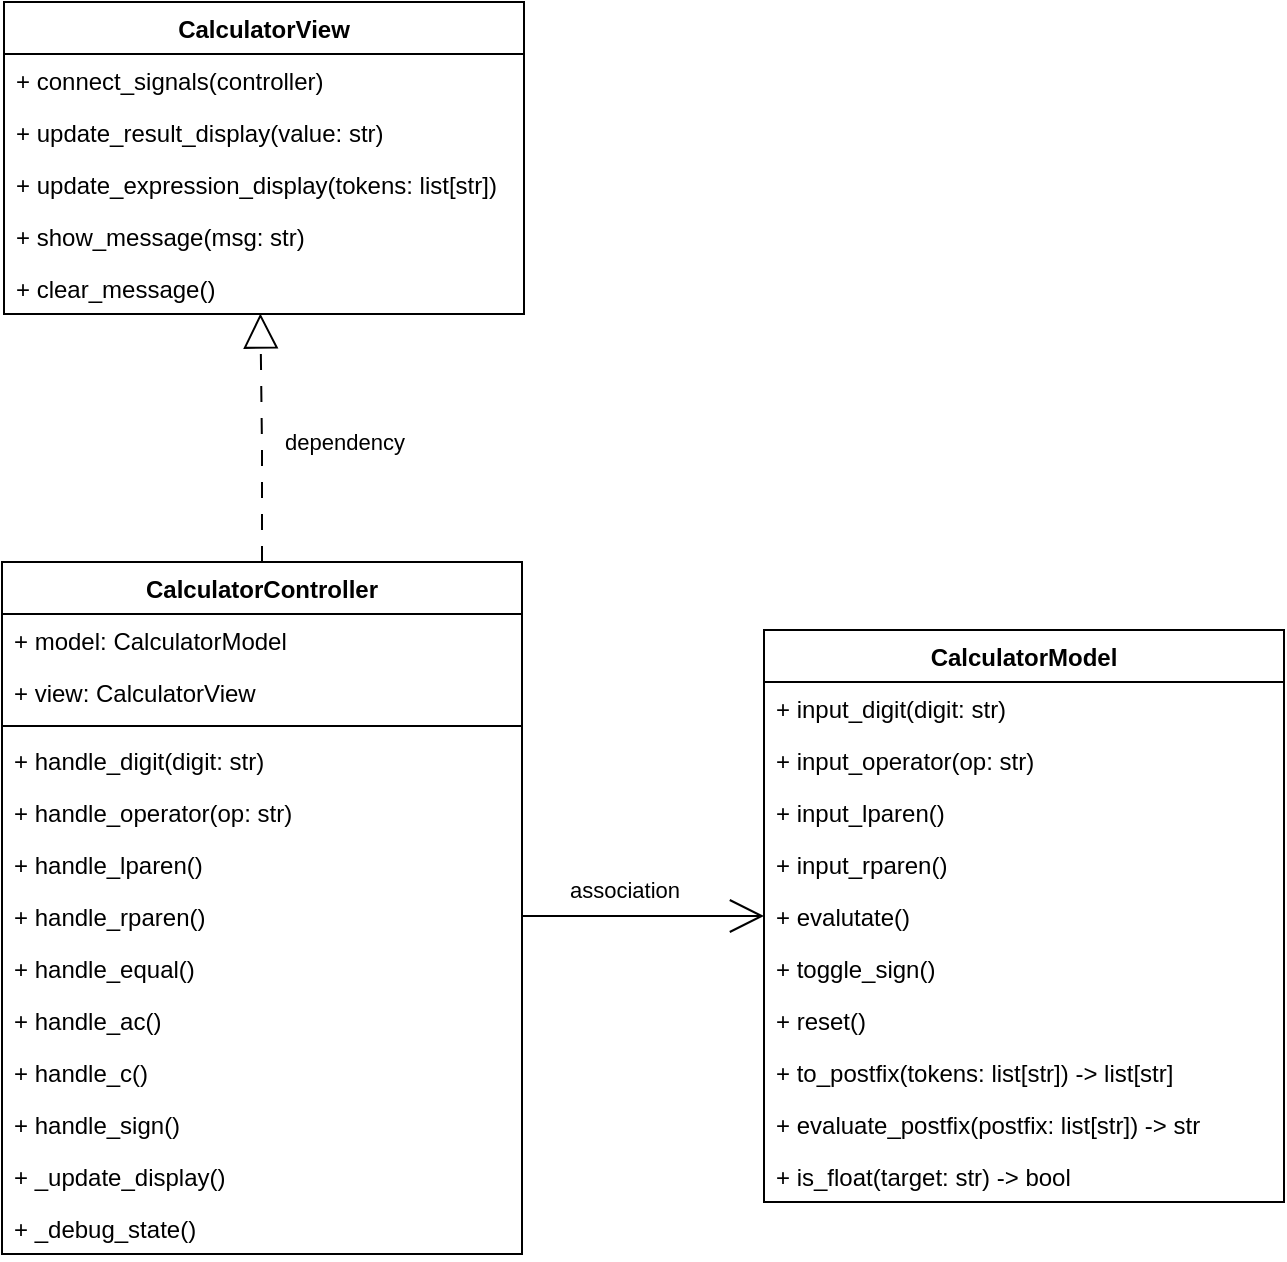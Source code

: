 <mxfile version="26.2.2">
  <diagram id="C5RBs43oDa-KdzZeNtuy" name="Page-1">
    <mxGraphModel dx="669" dy="1250" grid="1" gridSize="10" guides="1" tooltips="1" connect="1" arrows="1" fold="1" page="1" pageScale="1" pageWidth="1169" pageHeight="827" math="0" shadow="0">
      <root>
        <mxCell id="WIyWlLk6GJQsqaUBKTNV-0" />
        <mxCell id="WIyWlLk6GJQsqaUBKTNV-1" parent="WIyWlLk6GJQsqaUBKTNV-0" />
        <mxCell id="167fKJbKGNWoRpcXWuf1-0" value="CalculatorView" style="swimlane;fontStyle=1;align=center;verticalAlign=top;childLayout=stackLayout;horizontal=1;startSize=26;horizontalStack=0;resizeParent=1;resizeParentMax=0;resizeLast=0;collapsible=1;marginBottom=0;whiteSpace=wrap;html=1;" vertex="1" parent="WIyWlLk6GJQsqaUBKTNV-1">
          <mxGeometry x="180" y="120" width="260" height="156" as="geometry" />
        </mxCell>
        <mxCell id="167fKJbKGNWoRpcXWuf1-10" value="+ connect_signals(controller)" style="text;strokeColor=none;fillColor=none;align=left;verticalAlign=top;spacingLeft=4;spacingRight=4;overflow=hidden;rotatable=0;points=[[0,0.5],[1,0.5]];portConstraint=eastwest;whiteSpace=wrap;html=1;" vertex="1" parent="167fKJbKGNWoRpcXWuf1-0">
          <mxGeometry y="26" width="260" height="26" as="geometry" />
        </mxCell>
        <mxCell id="167fKJbKGNWoRpcXWuf1-12" value="+ update_result_display(value: str)" style="text;strokeColor=none;fillColor=none;align=left;verticalAlign=top;spacingLeft=4;spacingRight=4;overflow=hidden;rotatable=0;points=[[0,0.5],[1,0.5]];portConstraint=eastwest;whiteSpace=wrap;html=1;" vertex="1" parent="167fKJbKGNWoRpcXWuf1-0">
          <mxGeometry y="52" width="260" height="26" as="geometry" />
        </mxCell>
        <mxCell id="167fKJbKGNWoRpcXWuf1-13" value="+ update_expression_display(tokens: list[str])" style="text;strokeColor=none;fillColor=none;align=left;verticalAlign=top;spacingLeft=4;spacingRight=4;overflow=hidden;rotatable=0;points=[[0,0.5],[1,0.5]];portConstraint=eastwest;whiteSpace=wrap;html=1;" vertex="1" parent="167fKJbKGNWoRpcXWuf1-0">
          <mxGeometry y="78" width="260" height="26" as="geometry" />
        </mxCell>
        <mxCell id="167fKJbKGNWoRpcXWuf1-14" value="+ show_message(msg: str)" style="text;strokeColor=none;fillColor=none;align=left;verticalAlign=top;spacingLeft=4;spacingRight=4;overflow=hidden;rotatable=0;points=[[0,0.5],[1,0.5]];portConstraint=eastwest;whiteSpace=wrap;html=1;" vertex="1" parent="167fKJbKGNWoRpcXWuf1-0">
          <mxGeometry y="104" width="260" height="26" as="geometry" />
        </mxCell>
        <mxCell id="167fKJbKGNWoRpcXWuf1-11" value="+ clear_message()" style="text;strokeColor=none;fillColor=none;align=left;verticalAlign=top;spacingLeft=4;spacingRight=4;overflow=hidden;rotatable=0;points=[[0,0.5],[1,0.5]];portConstraint=eastwest;whiteSpace=wrap;html=1;" vertex="1" parent="167fKJbKGNWoRpcXWuf1-0">
          <mxGeometry y="130" width="260" height="26" as="geometry" />
        </mxCell>
        <mxCell id="167fKJbKGNWoRpcXWuf1-5" value="CalculatorController" style="swimlane;fontStyle=1;align=center;verticalAlign=top;childLayout=stackLayout;horizontal=1;startSize=26;horizontalStack=0;resizeParent=1;resizeParentMax=0;resizeLast=0;collapsible=1;marginBottom=0;whiteSpace=wrap;html=1;" vertex="1" parent="WIyWlLk6GJQsqaUBKTNV-1">
          <mxGeometry x="179" y="400" width="260" height="346" as="geometry" />
        </mxCell>
        <mxCell id="167fKJbKGNWoRpcXWuf1-6" value="+ model: CalculatorModel" style="text;strokeColor=none;fillColor=none;align=left;verticalAlign=top;spacingLeft=4;spacingRight=4;overflow=hidden;rotatable=0;points=[[0,0.5],[1,0.5]];portConstraint=eastwest;whiteSpace=wrap;html=1;" vertex="1" parent="167fKJbKGNWoRpcXWuf1-5">
          <mxGeometry y="26" width="260" height="26" as="geometry" />
        </mxCell>
        <mxCell id="167fKJbKGNWoRpcXWuf1-9" value="+ view: CalculatorView" style="text;strokeColor=none;fillColor=none;align=left;verticalAlign=top;spacingLeft=4;spacingRight=4;overflow=hidden;rotatable=0;points=[[0,0.5],[1,0.5]];portConstraint=eastwest;whiteSpace=wrap;html=1;" vertex="1" parent="167fKJbKGNWoRpcXWuf1-5">
          <mxGeometry y="52" width="260" height="26" as="geometry" />
        </mxCell>
        <mxCell id="167fKJbKGNWoRpcXWuf1-7" value="" style="line;strokeWidth=1;fillColor=none;align=left;verticalAlign=middle;spacingTop=-1;spacingLeft=3;spacingRight=3;rotatable=0;labelPosition=right;points=[];portConstraint=eastwest;strokeColor=inherit;" vertex="1" parent="167fKJbKGNWoRpcXWuf1-5">
          <mxGeometry y="78" width="260" height="8" as="geometry" />
        </mxCell>
        <mxCell id="167fKJbKGNWoRpcXWuf1-8" value="+ handle_digit(digit: str)" style="text;strokeColor=none;fillColor=none;align=left;verticalAlign=top;spacingLeft=4;spacingRight=4;overflow=hidden;rotatable=0;points=[[0,0.5],[1,0.5]];portConstraint=eastwest;whiteSpace=wrap;html=1;" vertex="1" parent="167fKJbKGNWoRpcXWuf1-5">
          <mxGeometry y="86" width="260" height="26" as="geometry" />
        </mxCell>
        <mxCell id="167fKJbKGNWoRpcXWuf1-17" value="+ handle_operator(op: str)" style="text;strokeColor=none;fillColor=none;align=left;verticalAlign=top;spacingLeft=4;spacingRight=4;overflow=hidden;rotatable=0;points=[[0,0.5],[1,0.5]];portConstraint=eastwest;whiteSpace=wrap;html=1;" vertex="1" parent="167fKJbKGNWoRpcXWuf1-5">
          <mxGeometry y="112" width="260" height="26" as="geometry" />
        </mxCell>
        <mxCell id="167fKJbKGNWoRpcXWuf1-18" value="+ handle_lparen()" style="text;strokeColor=none;fillColor=none;align=left;verticalAlign=top;spacingLeft=4;spacingRight=4;overflow=hidden;rotatable=0;points=[[0,0.5],[1,0.5]];portConstraint=eastwest;whiteSpace=wrap;html=1;" vertex="1" parent="167fKJbKGNWoRpcXWuf1-5">
          <mxGeometry y="138" width="260" height="26" as="geometry" />
        </mxCell>
        <mxCell id="167fKJbKGNWoRpcXWuf1-16" value="+ handle_rparen()" style="text;strokeColor=none;fillColor=none;align=left;verticalAlign=top;spacingLeft=4;spacingRight=4;overflow=hidden;rotatable=0;points=[[0,0.5],[1,0.5]];portConstraint=eastwest;whiteSpace=wrap;html=1;" vertex="1" parent="167fKJbKGNWoRpcXWuf1-5">
          <mxGeometry y="164" width="260" height="26" as="geometry" />
        </mxCell>
        <mxCell id="167fKJbKGNWoRpcXWuf1-15" value="+ handle_equal()" style="text;strokeColor=none;fillColor=none;align=left;verticalAlign=top;spacingLeft=4;spacingRight=4;overflow=hidden;rotatable=0;points=[[0,0.5],[1,0.5]];portConstraint=eastwest;whiteSpace=wrap;html=1;" vertex="1" parent="167fKJbKGNWoRpcXWuf1-5">
          <mxGeometry y="190" width="260" height="26" as="geometry" />
        </mxCell>
        <mxCell id="167fKJbKGNWoRpcXWuf1-21" value="+ handle_ac()" style="text;strokeColor=none;fillColor=none;align=left;verticalAlign=top;spacingLeft=4;spacingRight=4;overflow=hidden;rotatable=0;points=[[0,0.5],[1,0.5]];portConstraint=eastwest;whiteSpace=wrap;html=1;" vertex="1" parent="167fKJbKGNWoRpcXWuf1-5">
          <mxGeometry y="216" width="260" height="26" as="geometry" />
        </mxCell>
        <mxCell id="167fKJbKGNWoRpcXWuf1-20" value="+ handle_c()" style="text;strokeColor=none;fillColor=none;align=left;verticalAlign=top;spacingLeft=4;spacingRight=4;overflow=hidden;rotatable=0;points=[[0,0.5],[1,0.5]];portConstraint=eastwest;whiteSpace=wrap;html=1;" vertex="1" parent="167fKJbKGNWoRpcXWuf1-5">
          <mxGeometry y="242" width="260" height="26" as="geometry" />
        </mxCell>
        <mxCell id="167fKJbKGNWoRpcXWuf1-22" value="+ handle_sign()" style="text;strokeColor=none;fillColor=none;align=left;verticalAlign=top;spacingLeft=4;spacingRight=4;overflow=hidden;rotatable=0;points=[[0,0.5],[1,0.5]];portConstraint=eastwest;whiteSpace=wrap;html=1;" vertex="1" parent="167fKJbKGNWoRpcXWuf1-5">
          <mxGeometry y="268" width="260" height="26" as="geometry" />
        </mxCell>
        <mxCell id="167fKJbKGNWoRpcXWuf1-23" value="+ _update_display()" style="text;strokeColor=none;fillColor=none;align=left;verticalAlign=top;spacingLeft=4;spacingRight=4;overflow=hidden;rotatable=0;points=[[0,0.5],[1,0.5]];portConstraint=eastwest;whiteSpace=wrap;html=1;" vertex="1" parent="167fKJbKGNWoRpcXWuf1-5">
          <mxGeometry y="294" width="260" height="26" as="geometry" />
        </mxCell>
        <mxCell id="167fKJbKGNWoRpcXWuf1-19" value="+ _debug_state()" style="text;strokeColor=none;fillColor=none;align=left;verticalAlign=top;spacingLeft=4;spacingRight=4;overflow=hidden;rotatable=0;points=[[0,0.5],[1,0.5]];portConstraint=eastwest;whiteSpace=wrap;html=1;" vertex="1" parent="167fKJbKGNWoRpcXWuf1-5">
          <mxGeometry y="320" width="260" height="26" as="geometry" />
        </mxCell>
        <mxCell id="167fKJbKGNWoRpcXWuf1-28" value="CalculatorModel" style="swimlane;fontStyle=1;align=center;verticalAlign=top;childLayout=stackLayout;horizontal=1;startSize=26;horizontalStack=0;resizeParent=1;resizeParentMax=0;resizeLast=0;collapsible=1;marginBottom=0;whiteSpace=wrap;html=1;" vertex="1" parent="WIyWlLk6GJQsqaUBKTNV-1">
          <mxGeometry x="560" y="434" width="260" height="286" as="geometry" />
        </mxCell>
        <mxCell id="167fKJbKGNWoRpcXWuf1-31" value="+ input_digit(digit: str)" style="text;strokeColor=none;fillColor=none;align=left;verticalAlign=top;spacingLeft=4;spacingRight=4;overflow=hidden;rotatable=0;points=[[0,0.5],[1,0.5]];portConstraint=eastwest;whiteSpace=wrap;html=1;" vertex="1" parent="167fKJbKGNWoRpcXWuf1-28">
          <mxGeometry y="26" width="260" height="26" as="geometry" />
        </mxCell>
        <mxCell id="167fKJbKGNWoRpcXWuf1-35" value="+ input_operator(op: str)" style="text;strokeColor=none;fillColor=none;align=left;verticalAlign=top;spacingLeft=4;spacingRight=4;overflow=hidden;rotatable=0;points=[[0,0.5],[1,0.5]];portConstraint=eastwest;whiteSpace=wrap;html=1;" vertex="1" parent="167fKJbKGNWoRpcXWuf1-28">
          <mxGeometry y="52" width="260" height="26" as="geometry" />
        </mxCell>
        <mxCell id="167fKJbKGNWoRpcXWuf1-34" value="+ input_lparen()" style="text;strokeColor=none;fillColor=none;align=left;verticalAlign=top;spacingLeft=4;spacingRight=4;overflow=hidden;rotatable=0;points=[[0,0.5],[1,0.5]];portConstraint=eastwest;whiteSpace=wrap;html=1;" vertex="1" parent="167fKJbKGNWoRpcXWuf1-28">
          <mxGeometry y="78" width="260" height="26" as="geometry" />
        </mxCell>
        <mxCell id="167fKJbKGNWoRpcXWuf1-33" value="+ input_rparen()" style="text;strokeColor=none;fillColor=none;align=left;verticalAlign=top;spacingLeft=4;spacingRight=4;overflow=hidden;rotatable=0;points=[[0,0.5],[1,0.5]];portConstraint=eastwest;whiteSpace=wrap;html=1;" vertex="1" parent="167fKJbKGNWoRpcXWuf1-28">
          <mxGeometry y="104" width="260" height="26" as="geometry" />
        </mxCell>
        <mxCell id="167fKJbKGNWoRpcXWuf1-36" value="+ evalutate()" style="text;strokeColor=none;fillColor=none;align=left;verticalAlign=top;spacingLeft=4;spacingRight=4;overflow=hidden;rotatable=0;points=[[0,0.5],[1,0.5]];portConstraint=eastwest;whiteSpace=wrap;html=1;" vertex="1" parent="167fKJbKGNWoRpcXWuf1-28">
          <mxGeometry y="130" width="260" height="26" as="geometry" />
        </mxCell>
        <mxCell id="167fKJbKGNWoRpcXWuf1-38" value="+ toggle_sign()" style="text;strokeColor=none;fillColor=none;align=left;verticalAlign=top;spacingLeft=4;spacingRight=4;overflow=hidden;rotatable=0;points=[[0,0.5],[1,0.5]];portConstraint=eastwest;whiteSpace=wrap;html=1;" vertex="1" parent="167fKJbKGNWoRpcXWuf1-28">
          <mxGeometry y="156" width="260" height="26" as="geometry" />
        </mxCell>
        <mxCell id="167fKJbKGNWoRpcXWuf1-37" value="+ reset()" style="text;strokeColor=none;fillColor=none;align=left;verticalAlign=top;spacingLeft=4;spacingRight=4;overflow=hidden;rotatable=0;points=[[0,0.5],[1,0.5]];portConstraint=eastwest;whiteSpace=wrap;html=1;" vertex="1" parent="167fKJbKGNWoRpcXWuf1-28">
          <mxGeometry y="182" width="260" height="26" as="geometry" />
        </mxCell>
        <mxCell id="167fKJbKGNWoRpcXWuf1-39" value="+ to_postfix(tokens: list[str]) -&amp;gt; list[str]" style="text;strokeColor=none;fillColor=none;align=left;verticalAlign=top;spacingLeft=4;spacingRight=4;overflow=hidden;rotatable=0;points=[[0,0.5],[1,0.5]];portConstraint=eastwest;whiteSpace=wrap;html=1;" vertex="1" parent="167fKJbKGNWoRpcXWuf1-28">
          <mxGeometry y="208" width="260" height="26" as="geometry" />
        </mxCell>
        <mxCell id="167fKJbKGNWoRpcXWuf1-40" value="+ evaluate_postfix(postfix: list[str]) -&amp;gt; str" style="text;strokeColor=none;fillColor=none;align=left;verticalAlign=top;spacingLeft=4;spacingRight=4;overflow=hidden;rotatable=0;points=[[0,0.5],[1,0.5]];portConstraint=eastwest;whiteSpace=wrap;html=1;" vertex="1" parent="167fKJbKGNWoRpcXWuf1-28">
          <mxGeometry y="234" width="260" height="26" as="geometry" />
        </mxCell>
        <mxCell id="167fKJbKGNWoRpcXWuf1-32" value="+ is_float(target: str) -&amp;gt; bool" style="text;strokeColor=none;fillColor=none;align=left;verticalAlign=top;spacingLeft=4;spacingRight=4;overflow=hidden;rotatable=0;points=[[0,0.5],[1,0.5]];portConstraint=eastwest;whiteSpace=wrap;html=1;" vertex="1" parent="167fKJbKGNWoRpcXWuf1-28">
          <mxGeometry y="260" width="260" height="26" as="geometry" />
        </mxCell>
        <mxCell id="167fKJbKGNWoRpcXWuf1-41" style="edgeStyle=orthogonalEdgeStyle;rounded=0;orthogonalLoop=1;jettySize=auto;html=1;entryX=0.493;entryY=0.989;entryDx=0;entryDy=0;entryPerimeter=0;endArrow=block;endFill=0;dashed=1;dashPattern=8 8;endSize=15;" edge="1" parent="WIyWlLk6GJQsqaUBKTNV-1" source="167fKJbKGNWoRpcXWuf1-5" target="167fKJbKGNWoRpcXWuf1-11">
          <mxGeometry relative="1" as="geometry" />
        </mxCell>
        <mxCell id="167fKJbKGNWoRpcXWuf1-43" value="dependency" style="edgeLabel;html=1;align=center;verticalAlign=middle;resizable=0;points=[];fontSize=11;" vertex="1" connectable="0" parent="167fKJbKGNWoRpcXWuf1-41">
          <mxGeometry x="0.356" y="1" relative="1" as="geometry">
            <mxPoint x="43" y="24" as="offset" />
          </mxGeometry>
        </mxCell>
        <mxCell id="167fKJbKGNWoRpcXWuf1-44" style="edgeStyle=orthogonalEdgeStyle;rounded=0;orthogonalLoop=1;jettySize=auto;html=1;exitX=1;exitY=0.5;exitDx=0;exitDy=0;entryX=0;entryY=0.5;entryDx=0;entryDy=0;endArrow=open;endFill=0;endSize=15;" edge="1" parent="WIyWlLk6GJQsqaUBKTNV-1" source="167fKJbKGNWoRpcXWuf1-16" target="167fKJbKGNWoRpcXWuf1-36">
          <mxGeometry relative="1" as="geometry" />
        </mxCell>
        <mxCell id="167fKJbKGNWoRpcXWuf1-45" value="association" style="edgeLabel;html=1;align=center;verticalAlign=middle;resizable=0;points=[];fontSize=11;" vertex="1" connectable="0" parent="167fKJbKGNWoRpcXWuf1-44">
          <mxGeometry x="-0.306" y="-1" relative="1" as="geometry">
            <mxPoint x="9" y="-14" as="offset" />
          </mxGeometry>
        </mxCell>
      </root>
    </mxGraphModel>
  </diagram>
</mxfile>
